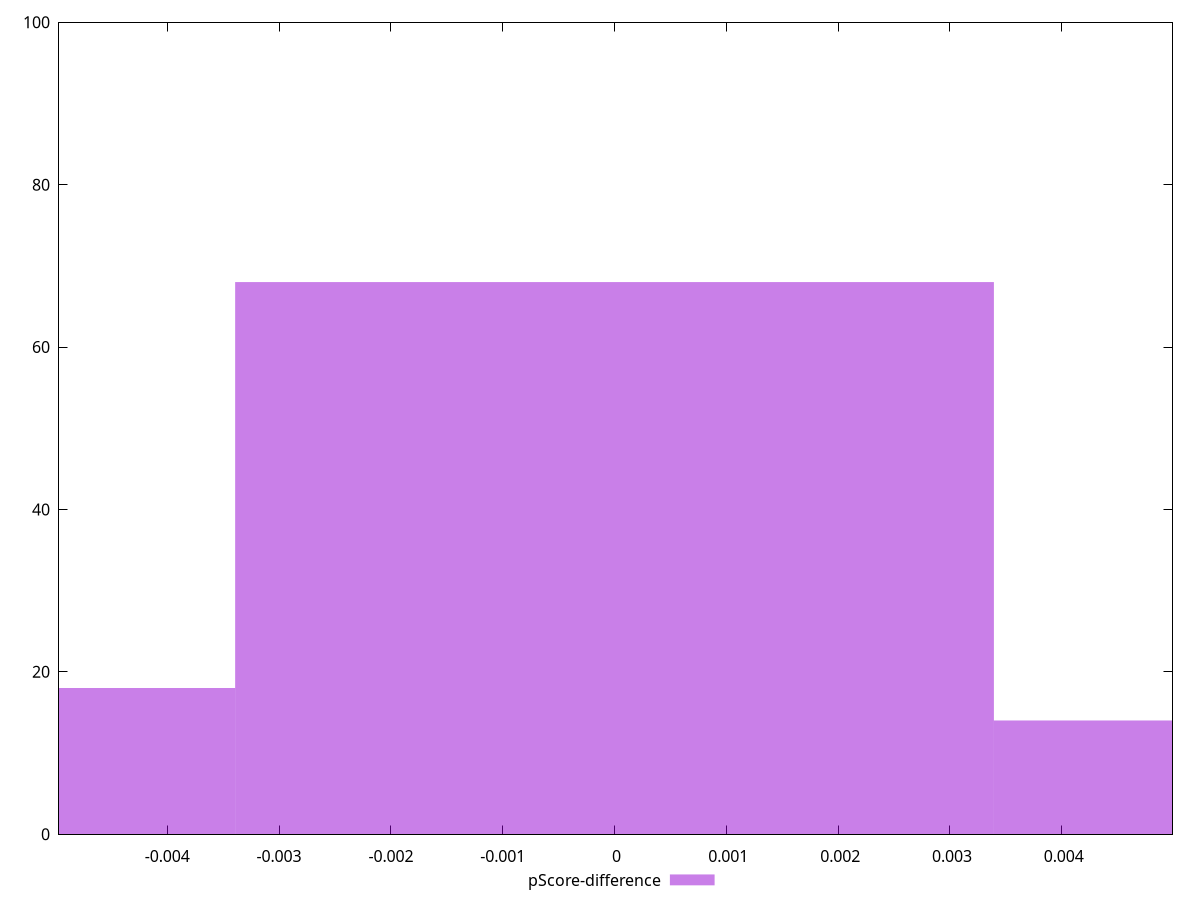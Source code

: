 reset

$pScoreDifference <<EOF
-0.006785961998000299 18
0 68
0.006785961998000299 14
EOF

set key outside below
set boxwidth 0.006785961998000299
set xrange [-0.0049683902160829185:0.004990254723294341]
set yrange [0:100]
set trange [0:100]
set style fill transparent solid 0.5 noborder
set terminal svg size 640, 490 enhanced background rgb 'white'
set output "report_00025_2021-02-22T21:38:55.199Z/total-blocking-time/samples/pages+cached/pScore-difference/histogram.svg"

plot $pScoreDifference title "pScore-difference" with boxes

reset
